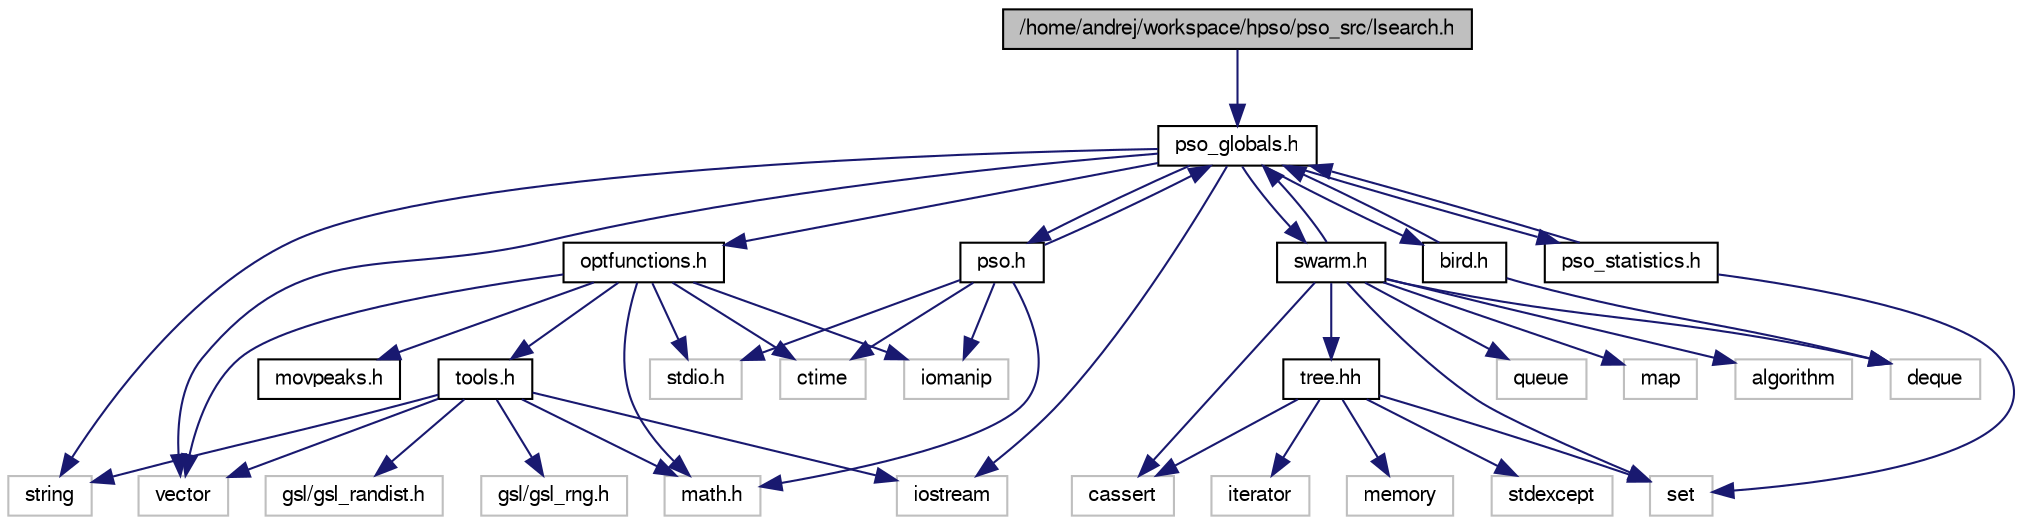 digraph G
{
  bgcolor="transparent";
  edge [fontname="FreeSans",fontsize=10,labelfontname="FreeSans",labelfontsize=10];
  node [fontname="FreeSans",fontsize=10,shape=record];
  Node1 [label="/home/andrej/workspace/hpso/pso_src/lsearch.h",height=0.2,width=0.4,color="black", fillcolor="grey75", style="filled" fontcolor="black"];
  Node1 -> Node2 [color="midnightblue",fontsize=10,style="solid"];
  Node2 [label="pso_globals.h",height=0.2,width=0.4,color="black",URL="$pso__globals_8h.html"];
  Node2 -> Node3 [color="midnightblue",fontsize=10,style="solid"];
  Node3 [label="string",height=0.2,width=0.4,color="grey75"];
  Node2 -> Node4 [color="midnightblue",fontsize=10,style="solid"];
  Node4 [label="vector",height=0.2,width=0.4,color="grey75"];
  Node2 -> Node5 [color="midnightblue",fontsize=10,style="solid"];
  Node5 [label="iostream",height=0.2,width=0.4,color="grey75"];
  Node2 -> Node6 [color="midnightblue",fontsize=10,style="solid"];
  Node6 [label="optfunctions.h",height=0.2,width=0.4,color="black",URL="$optfunctions_8h.html"];
  Node6 -> Node7 [color="midnightblue",fontsize=10,style="solid"];
  Node7 [label="stdio.h",height=0.2,width=0.4,color="grey75"];
  Node6 -> Node8 [color="midnightblue",fontsize=10,style="solid"];
  Node8 [label="math.h",height=0.2,width=0.4,color="grey75"];
  Node6 -> Node9 [color="midnightblue",fontsize=10,style="solid"];
  Node9 [label="ctime",height=0.2,width=0.4,color="grey75"];
  Node6 -> Node10 [color="midnightblue",fontsize=10,style="solid"];
  Node10 [label="iomanip",height=0.2,width=0.4,color="grey75"];
  Node6 -> Node4 [color="midnightblue",fontsize=10,style="solid"];
  Node6 -> Node11 [color="midnightblue",fontsize=10,style="solid"];
  Node11 [label="tools.h",height=0.2,width=0.4,color="black",URL="$tools_8h.html"];
  Node11 -> Node5 [color="midnightblue",fontsize=10,style="solid"];
  Node11 -> Node3 [color="midnightblue",fontsize=10,style="solid"];
  Node11 -> Node4 [color="midnightblue",fontsize=10,style="solid"];
  Node11 -> Node12 [color="midnightblue",fontsize=10,style="solid"];
  Node12 [label="gsl/gsl_rng.h",height=0.2,width=0.4,color="grey75"];
  Node11 -> Node13 [color="midnightblue",fontsize=10,style="solid"];
  Node13 [label="gsl/gsl_randist.h",height=0.2,width=0.4,color="grey75"];
  Node11 -> Node8 [color="midnightblue",fontsize=10,style="solid"];
  Node6 -> Node14 [color="midnightblue",fontsize=10,style="solid"];
  Node14 [label="movpeaks.h",height=0.2,width=0.4,color="black",URL="$movpeaks_8h.html"];
  Node2 -> Node15 [color="midnightblue",fontsize=10,style="solid"];
  Node15 [label="pso.h",height=0.2,width=0.4,color="black",URL="$pso_8h.html"];
  Node15 -> Node7 [color="midnightblue",fontsize=10,style="solid"];
  Node15 -> Node8 [color="midnightblue",fontsize=10,style="solid"];
  Node15 -> Node9 [color="midnightblue",fontsize=10,style="solid"];
  Node15 -> Node10 [color="midnightblue",fontsize=10,style="solid"];
  Node15 -> Node2 [color="midnightblue",fontsize=10,style="solid"];
  Node2 -> Node16 [color="midnightblue",fontsize=10,style="solid"];
  Node16 [label="pso_statistics.h",height=0.2,width=0.4,color="black",URL="$pso__statistics_8h.html"];
  Node16 -> Node17 [color="midnightblue",fontsize=10,style="solid"];
  Node17 [label="set",height=0.2,width=0.4,color="grey75"];
  Node16 -> Node2 [color="midnightblue",fontsize=10,style="solid"];
  Node2 -> Node18 [color="midnightblue",fontsize=10,style="solid"];
  Node18 [label="swarm.h",height=0.2,width=0.4,color="black",URL="$swarm_8h.html"];
  Node18 -> Node19 [color="midnightblue",fontsize=10,style="solid"];
  Node19 [label="tree.hh",height=0.2,width=0.4,color="black",URL="$tree_8hh.html"];
  Node19 -> Node20 [color="midnightblue",fontsize=10,style="solid"];
  Node20 [label="cassert",height=0.2,width=0.4,color="grey75"];
  Node19 -> Node21 [color="midnightblue",fontsize=10,style="solid"];
  Node21 [label="memory",height=0.2,width=0.4,color="grey75"];
  Node19 -> Node22 [color="midnightblue",fontsize=10,style="solid"];
  Node22 [label="stdexcept",height=0.2,width=0.4,color="grey75"];
  Node19 -> Node23 [color="midnightblue",fontsize=10,style="solid"];
  Node23 [label="iterator",height=0.2,width=0.4,color="grey75"];
  Node19 -> Node17 [color="midnightblue",fontsize=10,style="solid"];
  Node18 -> Node24 [color="midnightblue",fontsize=10,style="solid"];
  Node24 [label="deque",height=0.2,width=0.4,color="grey75"];
  Node18 -> Node25 [color="midnightblue",fontsize=10,style="solid"];
  Node25 [label="queue",height=0.2,width=0.4,color="grey75"];
  Node18 -> Node17 [color="midnightblue",fontsize=10,style="solid"];
  Node18 -> Node26 [color="midnightblue",fontsize=10,style="solid"];
  Node26 [label="map",height=0.2,width=0.4,color="grey75"];
  Node18 -> Node27 [color="midnightblue",fontsize=10,style="solid"];
  Node27 [label="algorithm",height=0.2,width=0.4,color="grey75"];
  Node18 -> Node20 [color="midnightblue",fontsize=10,style="solid"];
  Node18 -> Node2 [color="midnightblue",fontsize=10,style="solid"];
  Node2 -> Node28 [color="midnightblue",fontsize=10,style="solid"];
  Node28 [label="bird.h",height=0.2,width=0.4,color="black",URL="$bird_8h.html"];
  Node28 -> Node2 [color="midnightblue",fontsize=10,style="solid"];
  Node28 -> Node24 [color="midnightblue",fontsize=10,style="solid"];
}
